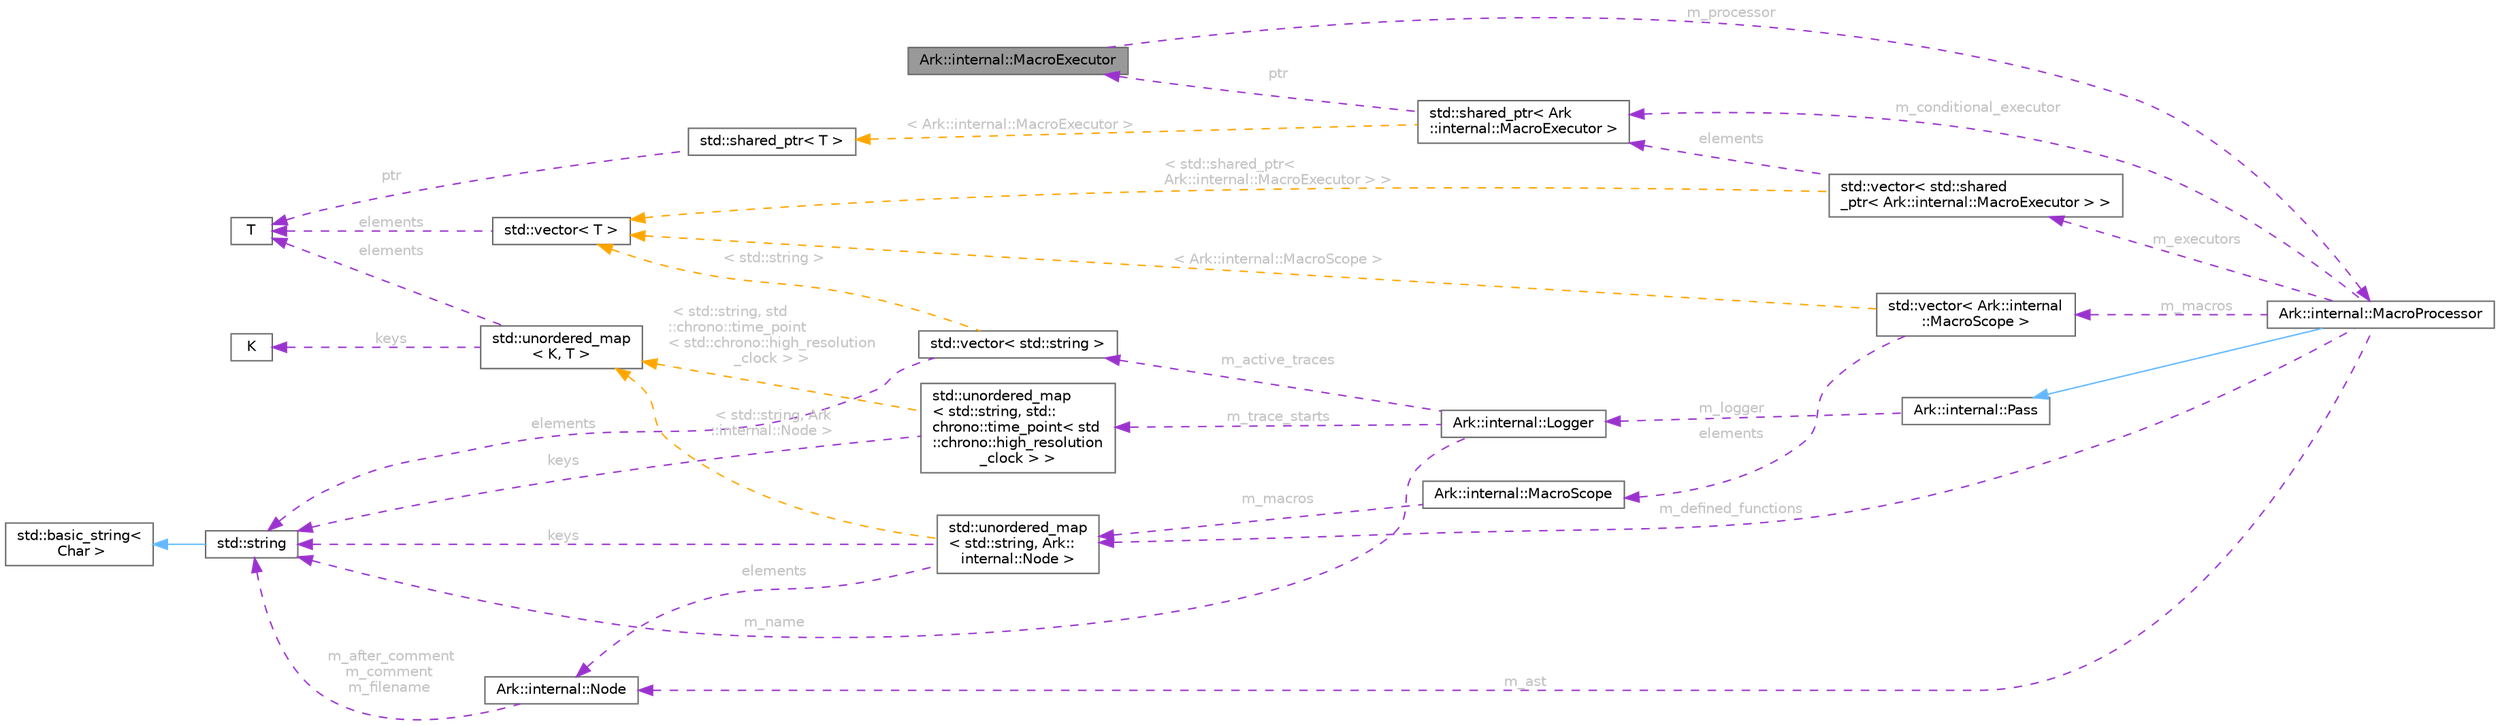 digraph "Ark::internal::MacroExecutor"
{
 // INTERACTIVE_SVG=YES
 // LATEX_PDF_SIZE
  bgcolor="transparent";
  edge [fontname=Helvetica,fontsize=10,labelfontname=Helvetica,labelfontsize=10];
  node [fontname=Helvetica,fontsize=10,shape=box,height=0.2,width=0.4];
  rankdir="LR";
  Node1 [id="Node000001",label="Ark::internal::MacroExecutor",height=0.2,width=0.4,color="gray40", fillcolor="grey60", style="filled", fontcolor="black",tooltip="A class that applies macros in a Node."];
  Node2 -> Node1 [id="edge1_Node000001_Node000002",dir="back",color="darkorchid3",style="dashed",tooltip=" ",label=" m_processor",fontcolor="grey" ];
  Node2 [id="Node000002",label="Ark::internal::MacroProcessor",height=0.2,width=0.4,color="gray40", fillcolor="white", style="filled",URL="$d5/db5/classArk_1_1internal_1_1MacroProcessor.html",tooltip="The class handling the macros definitions and calls, given an AST."];
  Node3 -> Node2 [id="edge2_Node000002_Node000003",dir="back",color="steelblue1",style="solid",tooltip=" "];
  Node3 [id="Node000003",label="Ark::internal::Pass",height=0.2,width=0.4,color="gray40", fillcolor="white", style="filled",URL="$da/d7b/classArk_1_1internal_1_1Pass.html",tooltip="An interface to describe compiler passes."];
  Node4 -> Node3 [id="edge3_Node000003_Node000004",dir="back",color="darkorchid3",style="dashed",tooltip=" ",label=" m_logger",fontcolor="grey" ];
  Node4 [id="Node000004",label="Ark::internal::Logger",height=0.2,width=0.4,color="gray40", fillcolor="white", style="filled",URL="$d6/d2f/classArk_1_1internal_1_1Logger.html",tooltip=" "];
  Node5 -> Node4 [id="edge4_Node000004_Node000005",dir="back",color="darkorchid3",style="dashed",tooltip=" ",label=" m_name",fontcolor="grey" ];
  Node5 [id="Node000005",label="std::string",height=0.2,width=0.4,color="gray40", fillcolor="white", style="filled",tooltip=" "];
  Node6 -> Node5 [id="edge5_Node000005_Node000006",dir="back",color="steelblue1",style="solid",tooltip=" "];
  Node6 [id="Node000006",label="std::basic_string\<\l Char \>",height=0.2,width=0.4,color="gray40", fillcolor="white", style="filled",tooltip=" "];
  Node7 -> Node4 [id="edge6_Node000004_Node000007",dir="back",color="darkorchid3",style="dashed",tooltip=" ",label=" m_trace_starts",fontcolor="grey" ];
  Node7 [id="Node000007",label="std::unordered_map\l\< std::string, std::\lchrono::time_point\< std\l::chrono::high_resolution\l_clock \> \>",height=0.2,width=0.4,color="gray40", fillcolor="white", style="filled",tooltip=" "];
  Node5 -> Node7 [id="edge7_Node000007_Node000005",dir="back",color="darkorchid3",style="dashed",tooltip=" ",label=" keys",fontcolor="grey" ];
  Node8 -> Node7 [id="edge8_Node000007_Node000008",dir="back",color="orange",style="dashed",tooltip=" ",label=" \< std::string, std\l::chrono::time_point\l\< std::chrono::high_resolution\l_clock \> \>",fontcolor="grey" ];
  Node8 [id="Node000008",label="std::unordered_map\l\< K, T \>",height=0.2,width=0.4,color="gray40", fillcolor="white", style="filled",tooltip=" "];
  Node9 -> Node8 [id="edge9_Node000008_Node000009",dir="back",color="darkorchid3",style="dashed",tooltip=" ",label=" keys",fontcolor="grey" ];
  Node9 [id="Node000009",label="K",height=0.2,width=0.4,color="gray40", fillcolor="white", style="filled",tooltip=" "];
  Node10 -> Node8 [id="edge10_Node000008_Node000010",dir="back",color="darkorchid3",style="dashed",tooltip=" ",label=" elements",fontcolor="grey" ];
  Node10 [id="Node000010",label="T",height=0.2,width=0.4,color="gray40", fillcolor="white", style="filled",tooltip=" "];
  Node11 -> Node4 [id="edge11_Node000004_Node000011",dir="back",color="darkorchid3",style="dashed",tooltip=" ",label=" m_active_traces",fontcolor="grey" ];
  Node11 [id="Node000011",label="std::vector\< std::string \>",height=0.2,width=0.4,color="gray40", fillcolor="white", style="filled",tooltip=" "];
  Node5 -> Node11 [id="edge12_Node000011_Node000005",dir="back",color="darkorchid3",style="dashed",tooltip=" ",label=" elements",fontcolor="grey" ];
  Node12 -> Node11 [id="edge13_Node000011_Node000012",dir="back",color="orange",style="dashed",tooltip=" ",label=" \< std::string \>",fontcolor="grey" ];
  Node12 [id="Node000012",label="std::vector\< T \>",height=0.2,width=0.4,color="gray40", fillcolor="white", style="filled",tooltip=" "];
  Node10 -> Node12 [id="edge14_Node000012_Node000010",dir="back",color="darkorchid3",style="dashed",tooltip=" ",label=" elements",fontcolor="grey" ];
  Node13 -> Node2 [id="edge15_Node000002_Node000013",dir="back",color="darkorchid3",style="dashed",tooltip=" ",label=" m_ast",fontcolor="grey" ];
  Node13 [id="Node000013",label="Ark::internal::Node",height=0.2,width=0.4,color="gray40", fillcolor="white", style="filled",URL="$dc/d9e/classArk_1_1internal_1_1Node.html",tooltip="A node of an Abstract Syntax Tree for ArkScript."];
  Node5 -> Node13 [id="edge16_Node000013_Node000005",dir="back",color="darkorchid3",style="dashed",tooltip=" ",label=" m_after_comment\nm_comment\nm_filename",fontcolor="grey" ];
  Node14 -> Node2 [id="edge17_Node000002_Node000014",dir="back",color="darkorchid3",style="dashed",tooltip=" ",label=" m_macros",fontcolor="grey" ];
  Node14 [id="Node000014",label="std::vector\< Ark::internal\l::MacroScope \>",height=0.2,width=0.4,color="gray40", fillcolor="white", style="filled",tooltip=" "];
  Node15 -> Node14 [id="edge18_Node000014_Node000015",dir="back",color="darkorchid3",style="dashed",tooltip=" ",label=" elements",fontcolor="grey" ];
  Node15 [id="Node000015",label="Ark::internal::MacroScope",height=0.2,width=0.4,color="gray40", fillcolor="white", style="filled",URL="$d6/d42/classArk_1_1internal_1_1MacroScope.html",tooltip=" "];
  Node16 -> Node15 [id="edge19_Node000015_Node000016",dir="back",color="darkorchid3",style="dashed",tooltip=" ",label=" m_macros",fontcolor="grey" ];
  Node16 [id="Node000016",label="std::unordered_map\l\< std::string, Ark::\linternal::Node \>",height=0.2,width=0.4,color="gray40", fillcolor="white", style="filled",tooltip=" "];
  Node5 -> Node16 [id="edge20_Node000016_Node000005",dir="back",color="darkorchid3",style="dashed",tooltip=" ",label=" keys",fontcolor="grey" ];
  Node13 -> Node16 [id="edge21_Node000016_Node000013",dir="back",color="darkorchid3",style="dashed",tooltip=" ",label=" elements",fontcolor="grey" ];
  Node8 -> Node16 [id="edge22_Node000016_Node000008",dir="back",color="orange",style="dashed",tooltip=" ",label=" \< std::string, Ark\l::internal::Node \>",fontcolor="grey" ];
  Node12 -> Node14 [id="edge23_Node000014_Node000012",dir="back",color="orange",style="dashed",tooltip=" ",label=" \< Ark::internal::MacroScope \>",fontcolor="grey" ];
  Node17 -> Node2 [id="edge24_Node000002_Node000017",dir="back",color="darkorchid3",style="dashed",tooltip=" ",label=" m_conditional_executor",fontcolor="grey" ];
  Node17 [id="Node000017",label="std::shared_ptr\< Ark\l::internal::MacroExecutor \>",height=0.2,width=0.4,color="gray40", fillcolor="white", style="filled",tooltip=" "];
  Node1 -> Node17 [id="edge25_Node000017_Node000001",dir="back",color="darkorchid3",style="dashed",tooltip=" ",label=" ptr",fontcolor="grey" ];
  Node18 -> Node17 [id="edge26_Node000017_Node000018",dir="back",color="orange",style="dashed",tooltip=" ",label=" \< Ark::internal::MacroExecutor \>",fontcolor="grey" ];
  Node18 [id="Node000018",label="std::shared_ptr\< T \>",height=0.2,width=0.4,color="gray40", fillcolor="white", style="filled",tooltip=" "];
  Node10 -> Node18 [id="edge27_Node000018_Node000010",dir="back",color="darkorchid3",style="dashed",tooltip=" ",label=" ptr",fontcolor="grey" ];
  Node19 -> Node2 [id="edge28_Node000002_Node000019",dir="back",color="darkorchid3",style="dashed",tooltip=" ",label=" m_executors",fontcolor="grey" ];
  Node19 [id="Node000019",label="std::vector\< std::shared\l_ptr\< Ark::internal::MacroExecutor \> \>",height=0.2,width=0.4,color="gray40", fillcolor="white", style="filled",tooltip=" "];
  Node17 -> Node19 [id="edge29_Node000019_Node000017",dir="back",color="darkorchid3",style="dashed",tooltip=" ",label=" elements",fontcolor="grey" ];
  Node12 -> Node19 [id="edge30_Node000019_Node000012",dir="back",color="orange",style="dashed",tooltip=" ",label=" \< std::shared_ptr\<\l Ark::internal::MacroExecutor \> \>",fontcolor="grey" ];
  Node16 -> Node2 [id="edge31_Node000002_Node000016",dir="back",color="darkorchid3",style="dashed",tooltip=" ",label=" m_defined_functions",fontcolor="grey" ];
}
